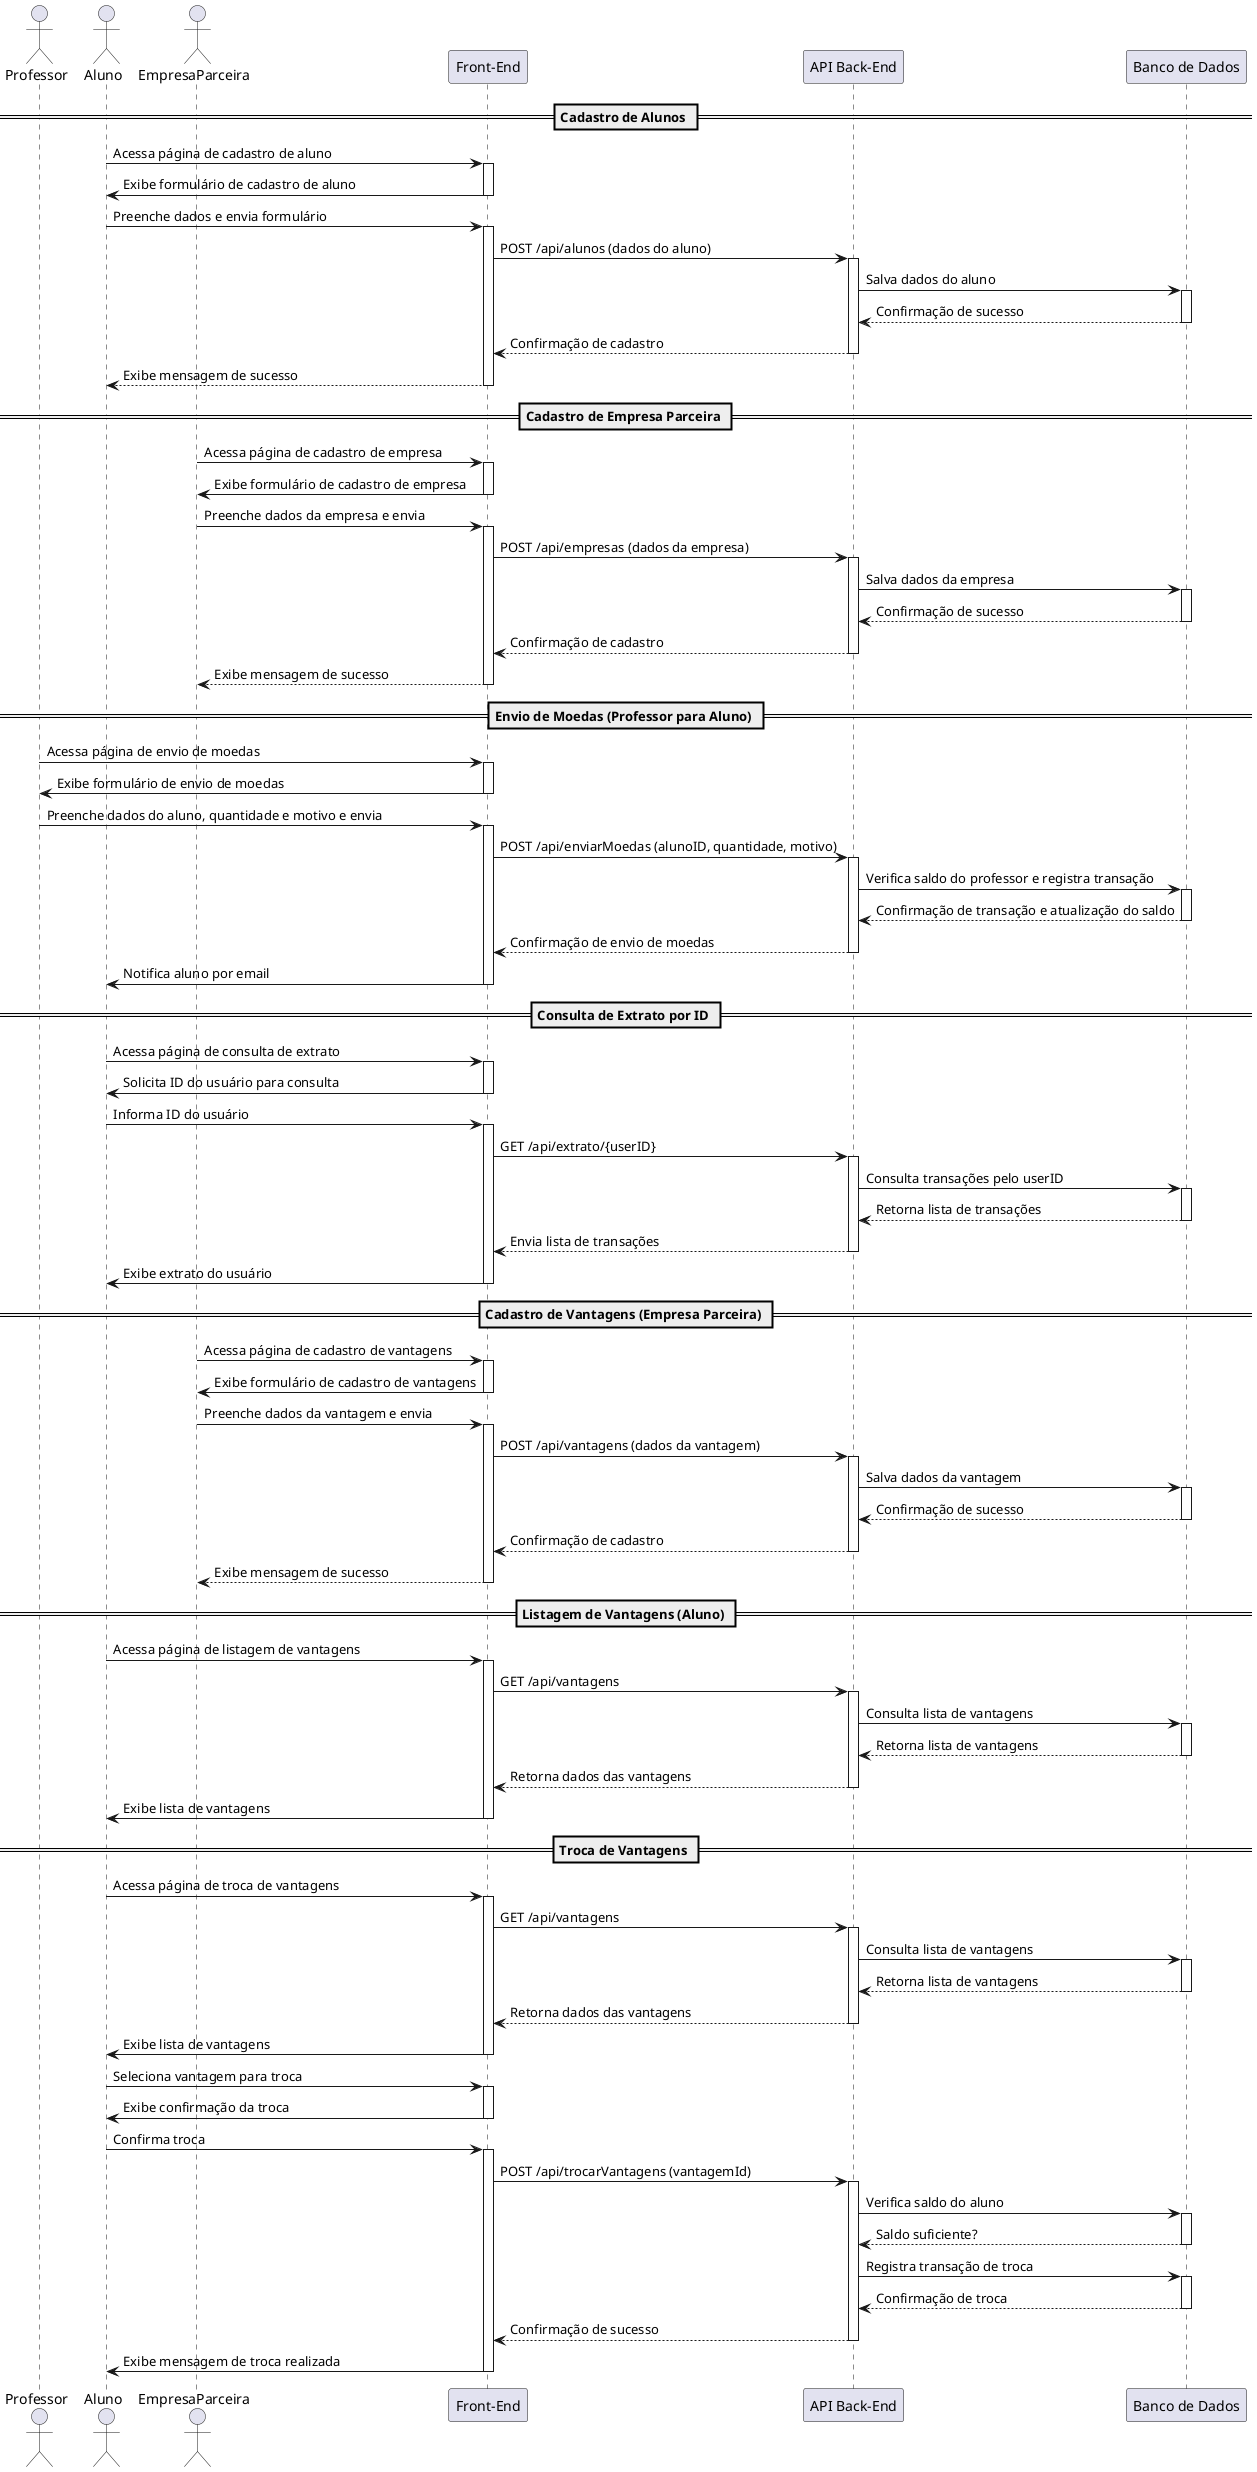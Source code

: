 @startuml
actor Professor as P
actor Aluno as A
actor EmpresaParceira as EP
participant "Front-End" as FE
participant "API Back-End" as BE
participant "Banco de Dados" as DB

== Cadastro de Alunos ==
A -> FE: Acessa página de cadastro de aluno
activate FE
FE -> A: Exibe formulário de cadastro de aluno
deactivate FE
A -> FE: Preenche dados e envia formulário
activate FE
FE -> BE: POST /api/alunos (dados do aluno)
activate BE
BE -> DB: Salva dados do aluno
activate DB
DB --> BE: Confirmação de sucesso
deactivate DB
BE --> FE: Confirmação de cadastro
deactivate BE
FE --> A: Exibe mensagem de sucesso
deactivate FE

== Cadastro de Empresa Parceira ==
EP -> FE: Acessa página de cadastro de empresa
activate FE
FE -> EP: Exibe formulário de cadastro de empresa
deactivate FE
EP -> FE: Preenche dados da empresa e envia
activate FE
FE -> BE: POST /api/empresas (dados da empresa)
activate BE
BE -> DB: Salva dados da empresa
activate DB
DB --> BE: Confirmação de sucesso
deactivate DB
BE --> FE: Confirmação de cadastro
deactivate BE
FE --> EP: Exibe mensagem de sucesso
deactivate FE

== Envio de Moedas (Professor para Aluno) ==
P -> FE: Acessa página de envio de moedas
activate FE
FE -> P: Exibe formulário de envio de moedas
deactivate FE
P -> FE: Preenche dados do aluno, quantidade e motivo e envia
activate FE
FE -> BE: POST /api/enviarMoedas (alunoID, quantidade, motivo)
activate BE
BE -> DB: Verifica saldo do professor e registra transação
activate DB
DB --> BE: Confirmação de transação e atualização do saldo
deactivate DB
BE --> FE: Confirmação de envio de moedas
deactivate BE
FE -> A: Notifica aluno por email
deactivate FE

== Consulta de Extrato por ID ==
A -> FE: Acessa página de consulta de extrato
activate FE
FE -> A: Solicita ID do usuário para consulta
deactivate FE
A -> FE: Informa ID do usuário
activate FE
FE -> BE: GET /api/extrato/{userID}
activate BE
BE -> DB: Consulta transações pelo userID
activate DB
DB --> BE: Retorna lista de transações
deactivate DB
BE --> FE: Envia lista de transações
deactivate BE
FE -> A: Exibe extrato do usuário
deactivate FE

== Cadastro de Vantagens (Empresa Parceira) ==
EP -> FE: Acessa página de cadastro de vantagens
activate FE
FE -> EP: Exibe formulário de cadastro de vantagens
deactivate FE
EP -> FE: Preenche dados da vantagem e envia
activate FE
FE -> BE: POST /api/vantagens (dados da vantagem)
activate BE
BE -> DB: Salva dados da vantagem
activate DB
DB --> BE: Confirmação de sucesso
deactivate DB
BE --> FE: Confirmação de cadastro
deactivate BE
FE --> EP: Exibe mensagem de sucesso
deactivate FE

== Listagem de Vantagens (Aluno) ==
A -> FE: Acessa página de listagem de vantagens
activate FE
FE -> BE: GET /api/vantagens
activate BE
BE -> DB: Consulta lista de vantagens
activate DB
DB --> BE: Retorna lista de vantagens
deactivate DB
BE --> FE: Retorna dados das vantagens
deactivate BE
FE -> A: Exibe lista de vantagens
deactivate FE

== Troca de Vantagens ==
A -> FE: Acessa página de troca de vantagens
activate FE
FE -> BE: GET /api/vantagens
activate BE
BE -> DB: Consulta lista de vantagens
activate DB
DB --> BE: Retorna lista de vantagens
deactivate DB
BE --> FE: Retorna dados das vantagens
deactivate BE
FE -> A: Exibe lista de vantagens
deactivate FE

A -> FE: Seleciona vantagem para troca
activate FE
FE -> A: Exibe confirmação da troca
deactivate FE
A -> FE: Confirma troca
activate FE
FE -> BE: POST /api/trocarVantagens (vantagemId)
activate BE
BE -> DB: Verifica saldo do aluno
activate DB
DB --> BE: Saldo suficiente?
deactivate DB
BE -> DB: Registra transação de troca
activate DB
DB --> BE: Confirmação de troca
 deactivate DB
 BE --> FE: Confirmação de sucesso
 deactivate BE
 FE -> A: Exibe mensagem de troca realizada
 deactivate FE

@enduml
